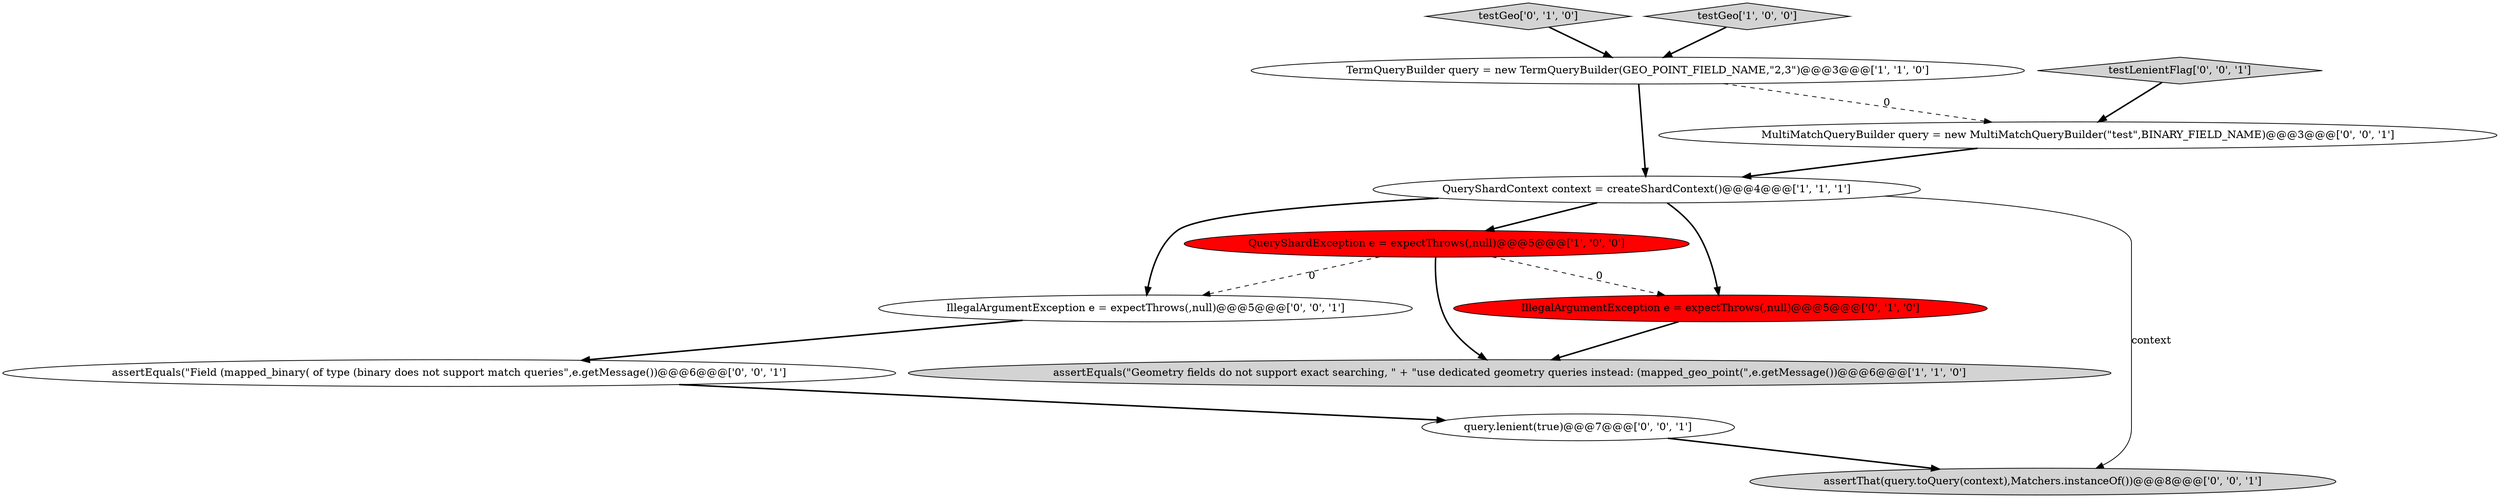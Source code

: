 digraph {
6 [style = filled, label = "testGeo['0', '1', '0']", fillcolor = lightgray, shape = diamond image = "AAA0AAABBB2BBB"];
11 [style = filled, label = "assertThat(query.toQuery(context),Matchers.instanceOf())@@@8@@@['0', '0', '1']", fillcolor = lightgray, shape = ellipse image = "AAA0AAABBB3BBB"];
5 [style = filled, label = "IllegalArgumentException e = expectThrows(,null)@@@5@@@['0', '1', '0']", fillcolor = red, shape = ellipse image = "AAA1AAABBB2BBB"];
9 [style = filled, label = "assertEquals(\"Field (mapped_binary( of type (binary does not support match queries\",e.getMessage())@@@6@@@['0', '0', '1']", fillcolor = white, shape = ellipse image = "AAA0AAABBB3BBB"];
1 [style = filled, label = "TermQueryBuilder query = new TermQueryBuilder(GEO_POINT_FIELD_NAME,\"2,3\")@@@3@@@['1', '1', '0']", fillcolor = white, shape = ellipse image = "AAA0AAABBB1BBB"];
3 [style = filled, label = "QueryShardException e = expectThrows(,null)@@@5@@@['1', '0', '0']", fillcolor = red, shape = ellipse image = "AAA1AAABBB1BBB"];
2 [style = filled, label = "testGeo['1', '0', '0']", fillcolor = lightgray, shape = diamond image = "AAA0AAABBB1BBB"];
12 [style = filled, label = "query.lenient(true)@@@7@@@['0', '0', '1']", fillcolor = white, shape = ellipse image = "AAA0AAABBB3BBB"];
10 [style = filled, label = "IllegalArgumentException e = expectThrows(,null)@@@5@@@['0', '0', '1']", fillcolor = white, shape = ellipse image = "AAA0AAABBB3BBB"];
0 [style = filled, label = "assertEquals(\"Geometry fields do not support exact searching, \" + \"use dedicated geometry queries instead: (mapped_geo_point(\",e.getMessage())@@@6@@@['1', '1', '0']", fillcolor = lightgray, shape = ellipse image = "AAA0AAABBB1BBB"];
7 [style = filled, label = "MultiMatchQueryBuilder query = new MultiMatchQueryBuilder(\"test\",BINARY_FIELD_NAME)@@@3@@@['0', '0', '1']", fillcolor = white, shape = ellipse image = "AAA0AAABBB3BBB"];
4 [style = filled, label = "QueryShardContext context = createShardContext()@@@4@@@['1', '1', '1']", fillcolor = white, shape = ellipse image = "AAA0AAABBB1BBB"];
8 [style = filled, label = "testLenientFlag['0', '0', '1']", fillcolor = lightgray, shape = diamond image = "AAA0AAABBB3BBB"];
3->5 [style = dashed, label="0"];
4->10 [style = bold, label=""];
6->1 [style = bold, label=""];
4->3 [style = bold, label=""];
1->4 [style = bold, label=""];
10->9 [style = bold, label=""];
3->10 [style = dashed, label="0"];
9->12 [style = bold, label=""];
7->4 [style = bold, label=""];
1->7 [style = dashed, label="0"];
4->11 [style = solid, label="context"];
5->0 [style = bold, label=""];
4->5 [style = bold, label=""];
2->1 [style = bold, label=""];
3->0 [style = bold, label=""];
8->7 [style = bold, label=""];
12->11 [style = bold, label=""];
}
